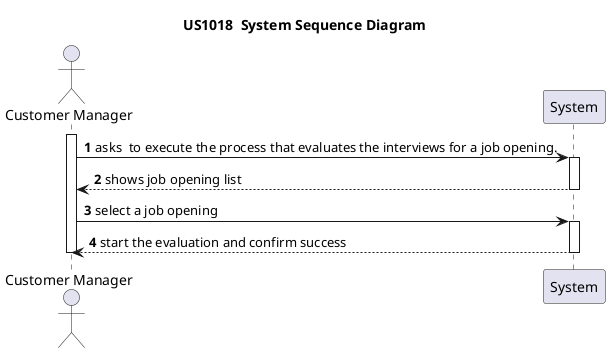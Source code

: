 @startuml US1018_SSD
autonumber
title US1018  System Sequence Diagram

actor "Customer Manager" as USER
participant "System" as SYS

activate USER

USER -> SYS : asks  to execute the process that evaluates the interviews for a job opening.

activate SYS
SYS --> USER : shows job opening list
deactivate SYS
USER -> SYS : select a job opening

activate SYS
SYS --> USER: start the evaluation and confirm success
deactivate SYS
deactivate USER

@enduml